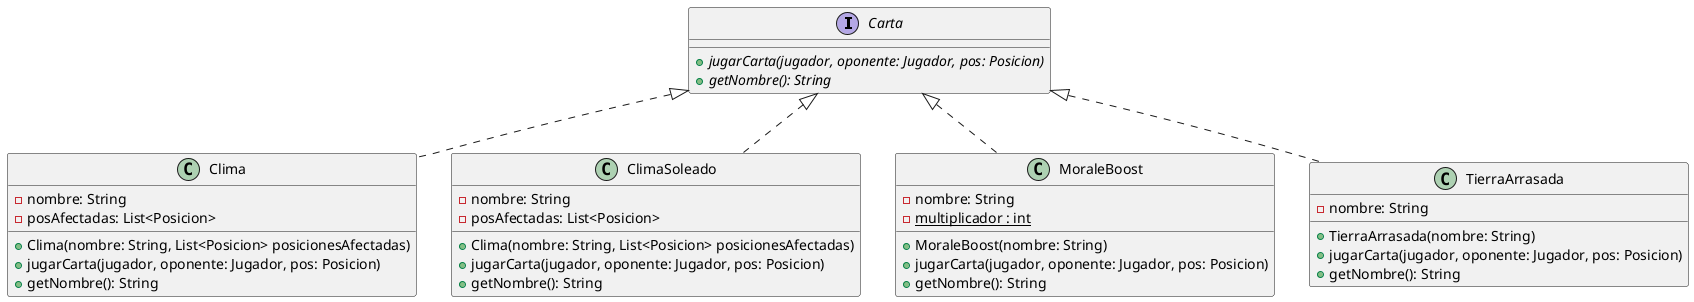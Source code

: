 @startuml

interface Carta{
  + {abstract} jugarCarta(jugador, oponente: Jugador, pos: Posicion)
  + {abstract} getNombre(): String

}

Carta <|.. Clima
Carta <|.. ClimaSoleado
Carta <|.. MoraleBoost
Carta <|.. TierraArrasada


class Clima{
  - nombre: String
  - posAfectadas: List<Posicion>

  + Clima(nombre: String, List<Posicion> posicionesAfectadas)
  + jugarCarta(jugador, oponente: Jugador, pos: Posicion)
  + getNombre(): String
}

class ClimaSoleado{
  - nombre: String
  - posAfectadas: List<Posicion>

  + Clima(nombre: String, List<Posicion> posicionesAfectadas)
  + jugarCarta(jugador, oponente: Jugador, pos: Posicion)
  + getNombre(): String
}

class MoraleBoost{
  - nombre: String
  - {static} multiplicador : int

  + MoraleBoost(nombre: String)
  + jugarCarta(jugador, oponente: Jugador, pos: Posicion)
  + getNombre(): String
}

class TierraArrasada{
  - nombre: String

  + TierraArrasada(nombre: String)
  + jugarCarta(jugador, oponente: Jugador, pos: Posicion)
  + getNombre(): String
}

@enduml